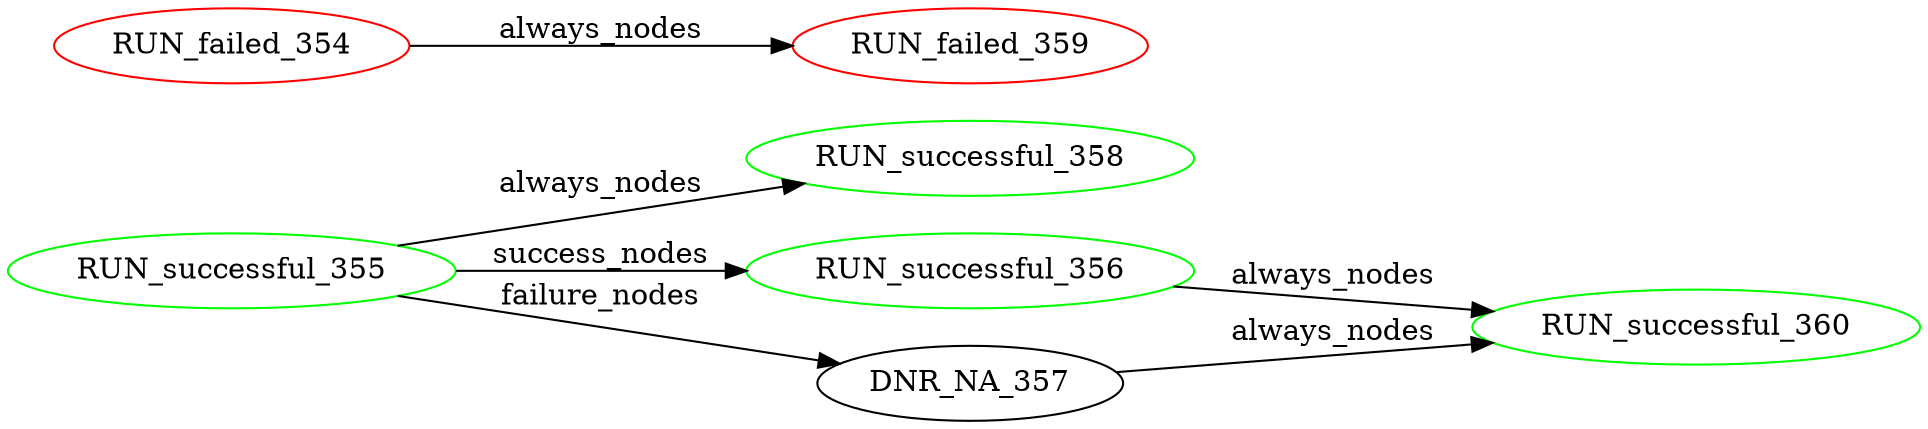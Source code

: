 
        digraph g {
        rankdir = LR
        RUN_successful_360 [color = green]
RUN_failed_359 [color = red]
RUN_successful_358 [color = green]
RUN_successful_356 [color = green]
RUN_failed_354 [color = red]
RUN_successful_355 [color = green]
DNR_NA_357 [color = black]
RUN_successful_355 -> RUN_successful_356 [ label="success_nodes" ];
RUN_successful_355 -> DNR_NA_357 [ label="failure_nodes" ];
RUN_successful_356 -> RUN_successful_360 [ label="always_nodes" ];
RUN_failed_354 -> RUN_failed_359 [ label="always_nodes" ];
RUN_successful_355 -> RUN_successful_358 [ label="always_nodes" ];
DNR_NA_357 -> RUN_successful_360 [ label="always_nodes" ];
}
